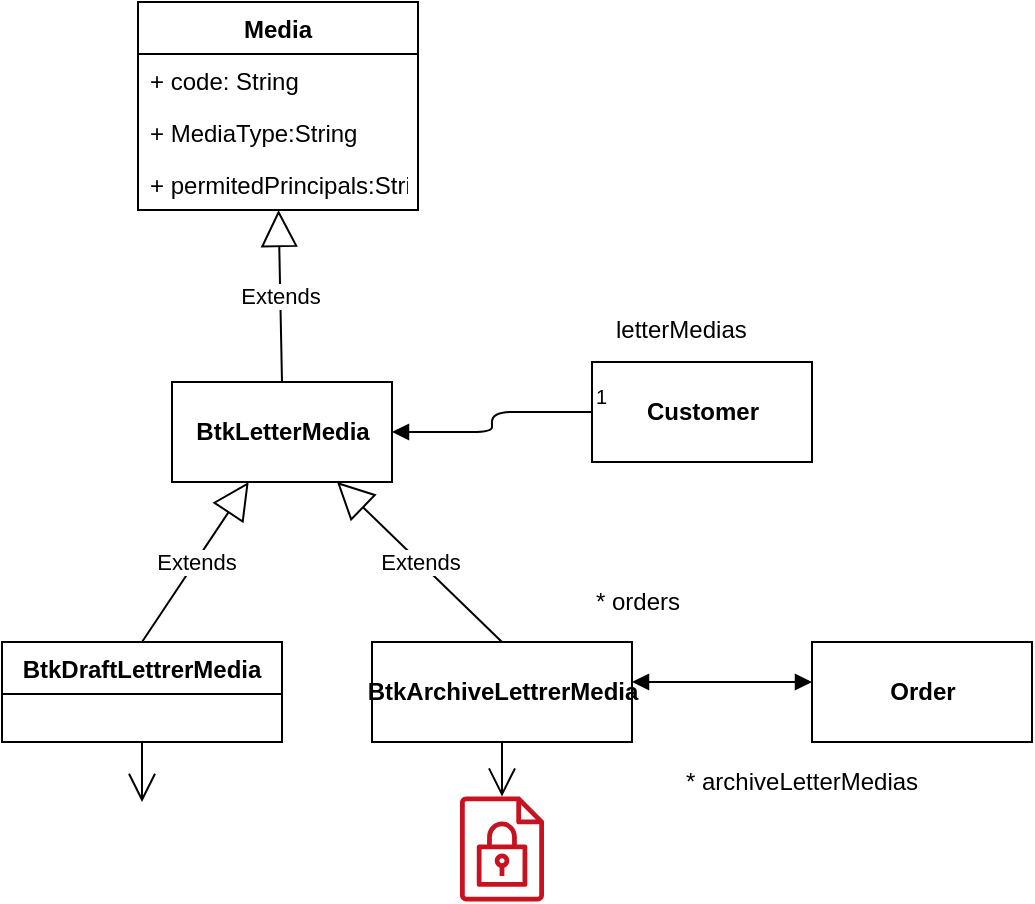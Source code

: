 <mxfile version="12.1.9" type="github" pages="1">
  <diagram id="HOtI-sz_BUimLlqROvsf" name="Page-1">
    <mxGraphModel dx="1172" dy="456" grid="1" gridSize="10" guides="1" tooltips="1" connect="1" arrows="1" fold="1" page="1" pageScale="1" pageWidth="827" pageHeight="1169" math="0" shadow="0">
      <root>
        <mxCell id="0"/>
        <mxCell id="1" parent="0"/>
        <mxCell id="HO2AVKdY3egmCjN-2I0X-20" value="&lt;b&gt;BtkLetterMedia&lt;/b&gt;" style="html=1;" vertex="1" parent="1">
          <mxGeometry x="290" y="280" width="110" height="50" as="geometry"/>
        </mxCell>
        <mxCell id="HO2AVKdY3egmCjN-2I0X-21" value="Extends" style="endArrow=block;endSize=16;endFill=0;html=1;exitX=0.5;exitY=0;exitDx=0;exitDy=0;" edge="1" parent="1" source="HO2AVKdY3egmCjN-2I0X-20" target="HO2AVKdY3egmCjN-2I0X-44">
          <mxGeometry width="160" relative="1" as="geometry">
            <mxPoint x="290" y="350" as="sourcePoint"/>
            <mxPoint x="349" y="207" as="targetPoint"/>
          </mxGeometry>
        </mxCell>
        <mxCell id="HO2AVKdY3egmCjN-2I0X-22" value="&lt;b&gt;Customer&lt;/b&gt;" style="html=1;" vertex="1" parent="1">
          <mxGeometry x="500" y="270" width="110" height="50" as="geometry"/>
        </mxCell>
        <mxCell id="HO2AVKdY3egmCjN-2I0X-23" value="&lt;span style=&quot;font-size: 12px&quot;&gt;letterMedias&lt;/span&gt;" style="endArrow=block;endFill=1;html=1;edgeStyle=orthogonalEdgeStyle;align=left;verticalAlign=top;exitX=0;exitY=0.5;exitDx=0;exitDy=0;" edge="1" parent="1" source="HO2AVKdY3egmCjN-2I0X-22" target="HO2AVKdY3egmCjN-2I0X-20">
          <mxGeometry x="-0.091" y="81" relative="1" as="geometry">
            <mxPoint x="480" y="310" as="sourcePoint"/>
            <mxPoint x="640" y="310" as="targetPoint"/>
            <mxPoint x="-21" y="-55" as="offset"/>
          </mxGeometry>
        </mxCell>
        <mxCell id="HO2AVKdY3egmCjN-2I0X-24" value="1" style="resizable=0;html=1;align=left;verticalAlign=bottom;labelBackgroundColor=#ffffff;fontSize=10;" connectable="0" vertex="1" parent="HO2AVKdY3egmCjN-2I0X-23">
          <mxGeometry x="-1" relative="1" as="geometry"/>
        </mxCell>
        <mxCell id="HO2AVKdY3egmCjN-2I0X-25" value="BtkDraftLettrerMedia" style="swimlane;fontStyle=1;childLayout=stackLayout;horizontal=1;startSize=26;fillColor=none;horizontalStack=0;resizeParent=1;resizeParentMax=0;resizeLast=0;collapsible=1;marginBottom=0;" vertex="1" parent="1">
          <mxGeometry x="205" y="410" width="140" height="50" as="geometry"/>
        </mxCell>
        <mxCell id="HO2AVKdY3egmCjN-2I0X-28" value="&lt;b&gt;BtkArchiveLettrerMedia&lt;/b&gt;" style="html=1;" vertex="1" parent="1">
          <mxGeometry x="390" y="410" width="130" height="50" as="geometry"/>
        </mxCell>
        <mxCell id="HO2AVKdY3egmCjN-2I0X-29" value="Extends" style="endArrow=block;endSize=16;endFill=0;html=1;entryX=0.75;entryY=1;entryDx=0;entryDy=0;exitX=0.5;exitY=0;exitDx=0;exitDy=0;" edge="1" parent="1" source="HO2AVKdY3egmCjN-2I0X-28" target="HO2AVKdY3egmCjN-2I0X-20">
          <mxGeometry width="160" relative="1" as="geometry">
            <mxPoint x="370" y="380" as="sourcePoint"/>
            <mxPoint x="390" y="350" as="targetPoint"/>
          </mxGeometry>
        </mxCell>
        <mxCell id="HO2AVKdY3egmCjN-2I0X-30" value="Extends" style="endArrow=block;endSize=16;endFill=0;html=1;exitX=0.5;exitY=0;exitDx=0;exitDy=0;" edge="1" parent="1" source="HO2AVKdY3egmCjN-2I0X-25" target="HO2AVKdY3egmCjN-2I0X-20">
          <mxGeometry width="160" relative="1" as="geometry">
            <mxPoint x="280" y="400" as="sourcePoint"/>
            <mxPoint x="370" y="490" as="targetPoint"/>
          </mxGeometry>
        </mxCell>
        <mxCell id="HO2AVKdY3egmCjN-2I0X-31" value="&lt;b&gt;Order&lt;/b&gt;" style="html=1;" vertex="1" parent="1">
          <mxGeometry x="610" y="410" width="110" height="50" as="geometry"/>
        </mxCell>
        <mxCell id="HO2AVKdY3egmCjN-2I0X-32" value="" style="endArrow=block;startArrow=block;endFill=1;startFill=1;html=1;" edge="1" parent="1">
          <mxGeometry width="160" relative="1" as="geometry">
            <mxPoint x="520" y="430" as="sourcePoint"/>
            <mxPoint x="610" y="430" as="targetPoint"/>
          </mxGeometry>
        </mxCell>
        <mxCell id="HO2AVKdY3egmCjN-2I0X-33" value="* orders" style="text;html=1;resizable=0;points=[];autosize=1;align=left;verticalAlign=top;spacingTop=-4;" vertex="1" parent="1">
          <mxGeometry x="500" y="380" width="60" height="20" as="geometry"/>
        </mxCell>
        <mxCell id="HO2AVKdY3egmCjN-2I0X-34" value="* archiveLetterMedias" style="text;html=1;resizable=0;points=[];autosize=1;align=left;verticalAlign=top;spacingTop=-4;" vertex="1" parent="1">
          <mxGeometry x="545" y="470" width="130" height="20" as="geometry"/>
        </mxCell>
        <mxCell id="HO2AVKdY3egmCjN-2I0X-35" value="" style="shape=image;html=1;verticalAlign=top;verticalLabelPosition=bottom;labelBackgroundColor=#ffffff;imageAspect=0;aspect=fixed;image=https://cdn1.iconfinder.com/data/icons/Futurosoft%20Icons%200.5.2/128x128/mimetypes/encrypted.png" vertex="1" parent="1">
          <mxGeometry x="250" y="490" width="50" height="50" as="geometry"/>
        </mxCell>
        <mxCell id="HO2AVKdY3egmCjN-2I0X-37" value="" style="endArrow=open;endFill=1;endSize=12;html=1;exitX=0.5;exitY=1;exitDx=0;exitDy=0;entryX=0.5;entryY=0;entryDx=0;entryDy=0;" edge="1" parent="1" source="HO2AVKdY3egmCjN-2I0X-25" target="HO2AVKdY3egmCjN-2I0X-35">
          <mxGeometry width="160" relative="1" as="geometry">
            <mxPoint x="85" y="479" as="sourcePoint"/>
            <mxPoint x="170" y="490" as="targetPoint"/>
          </mxGeometry>
        </mxCell>
        <mxCell id="HO2AVKdY3egmCjN-2I0X-38" value="" style="endArrow=open;endFill=1;endSize=12;html=1;exitX=0.5;exitY=1;exitDx=0;exitDy=0;" edge="1" parent="1" source="HO2AVKdY3egmCjN-2I0X-28" target="HO2AVKdY3egmCjN-2I0X-39">
          <mxGeometry width="160" relative="1" as="geometry">
            <mxPoint x="290" y="470" as="sourcePoint"/>
            <mxPoint x="455" y="490" as="targetPoint"/>
          </mxGeometry>
        </mxCell>
        <mxCell id="HO2AVKdY3egmCjN-2I0X-39" value="" style="outlineConnect=0;fontColor=#232F3E;gradientColor=none;fillColor=#C7131F;strokeColor=none;dashed=0;verticalLabelPosition=bottom;verticalAlign=top;align=center;html=1;fontSize=12;fontStyle=0;aspect=fixed;pointerEvents=1;shape=mxgraph.aws4.encrypted_data;" vertex="1" parent="1">
          <mxGeometry x="434" y="487" width="42" height="53" as="geometry"/>
        </mxCell>
        <mxCell id="HO2AVKdY3egmCjN-2I0X-41" value="Media" style="swimlane;fontStyle=1;childLayout=stackLayout;horizontal=1;startSize=26;fillColor=none;horizontalStack=0;resizeParent=1;resizeParentMax=0;resizeLast=0;collapsible=1;marginBottom=0;" vertex="1" parent="1">
          <mxGeometry x="273" y="90" width="140" height="104" as="geometry"/>
        </mxCell>
        <mxCell id="HO2AVKdY3egmCjN-2I0X-42" value="+ code: String" style="text;strokeColor=none;fillColor=none;align=left;verticalAlign=top;spacingLeft=4;spacingRight=4;overflow=hidden;rotatable=0;points=[[0,0.5],[1,0.5]];portConstraint=eastwest;" vertex="1" parent="HO2AVKdY3egmCjN-2I0X-41">
          <mxGeometry y="26" width="140" height="26" as="geometry"/>
        </mxCell>
        <mxCell id="HO2AVKdY3egmCjN-2I0X-43" value="+ MediaType:String" style="text;strokeColor=none;fillColor=none;align=left;verticalAlign=top;spacingLeft=4;spacingRight=4;overflow=hidden;rotatable=0;points=[[0,0.5],[1,0.5]];portConstraint=eastwest;" vertex="1" parent="HO2AVKdY3egmCjN-2I0X-41">
          <mxGeometry y="52" width="140" height="26" as="geometry"/>
        </mxCell>
        <mxCell id="HO2AVKdY3egmCjN-2I0X-44" value="+ permitedPrincipals:String" style="text;strokeColor=none;fillColor=none;align=left;verticalAlign=top;spacingLeft=4;spacingRight=4;overflow=hidden;rotatable=0;points=[[0,0.5],[1,0.5]];portConstraint=eastwest;" vertex="1" parent="HO2AVKdY3egmCjN-2I0X-41">
          <mxGeometry y="78" width="140" height="26" as="geometry"/>
        </mxCell>
      </root>
    </mxGraphModel>
  </diagram>
</mxfile>

